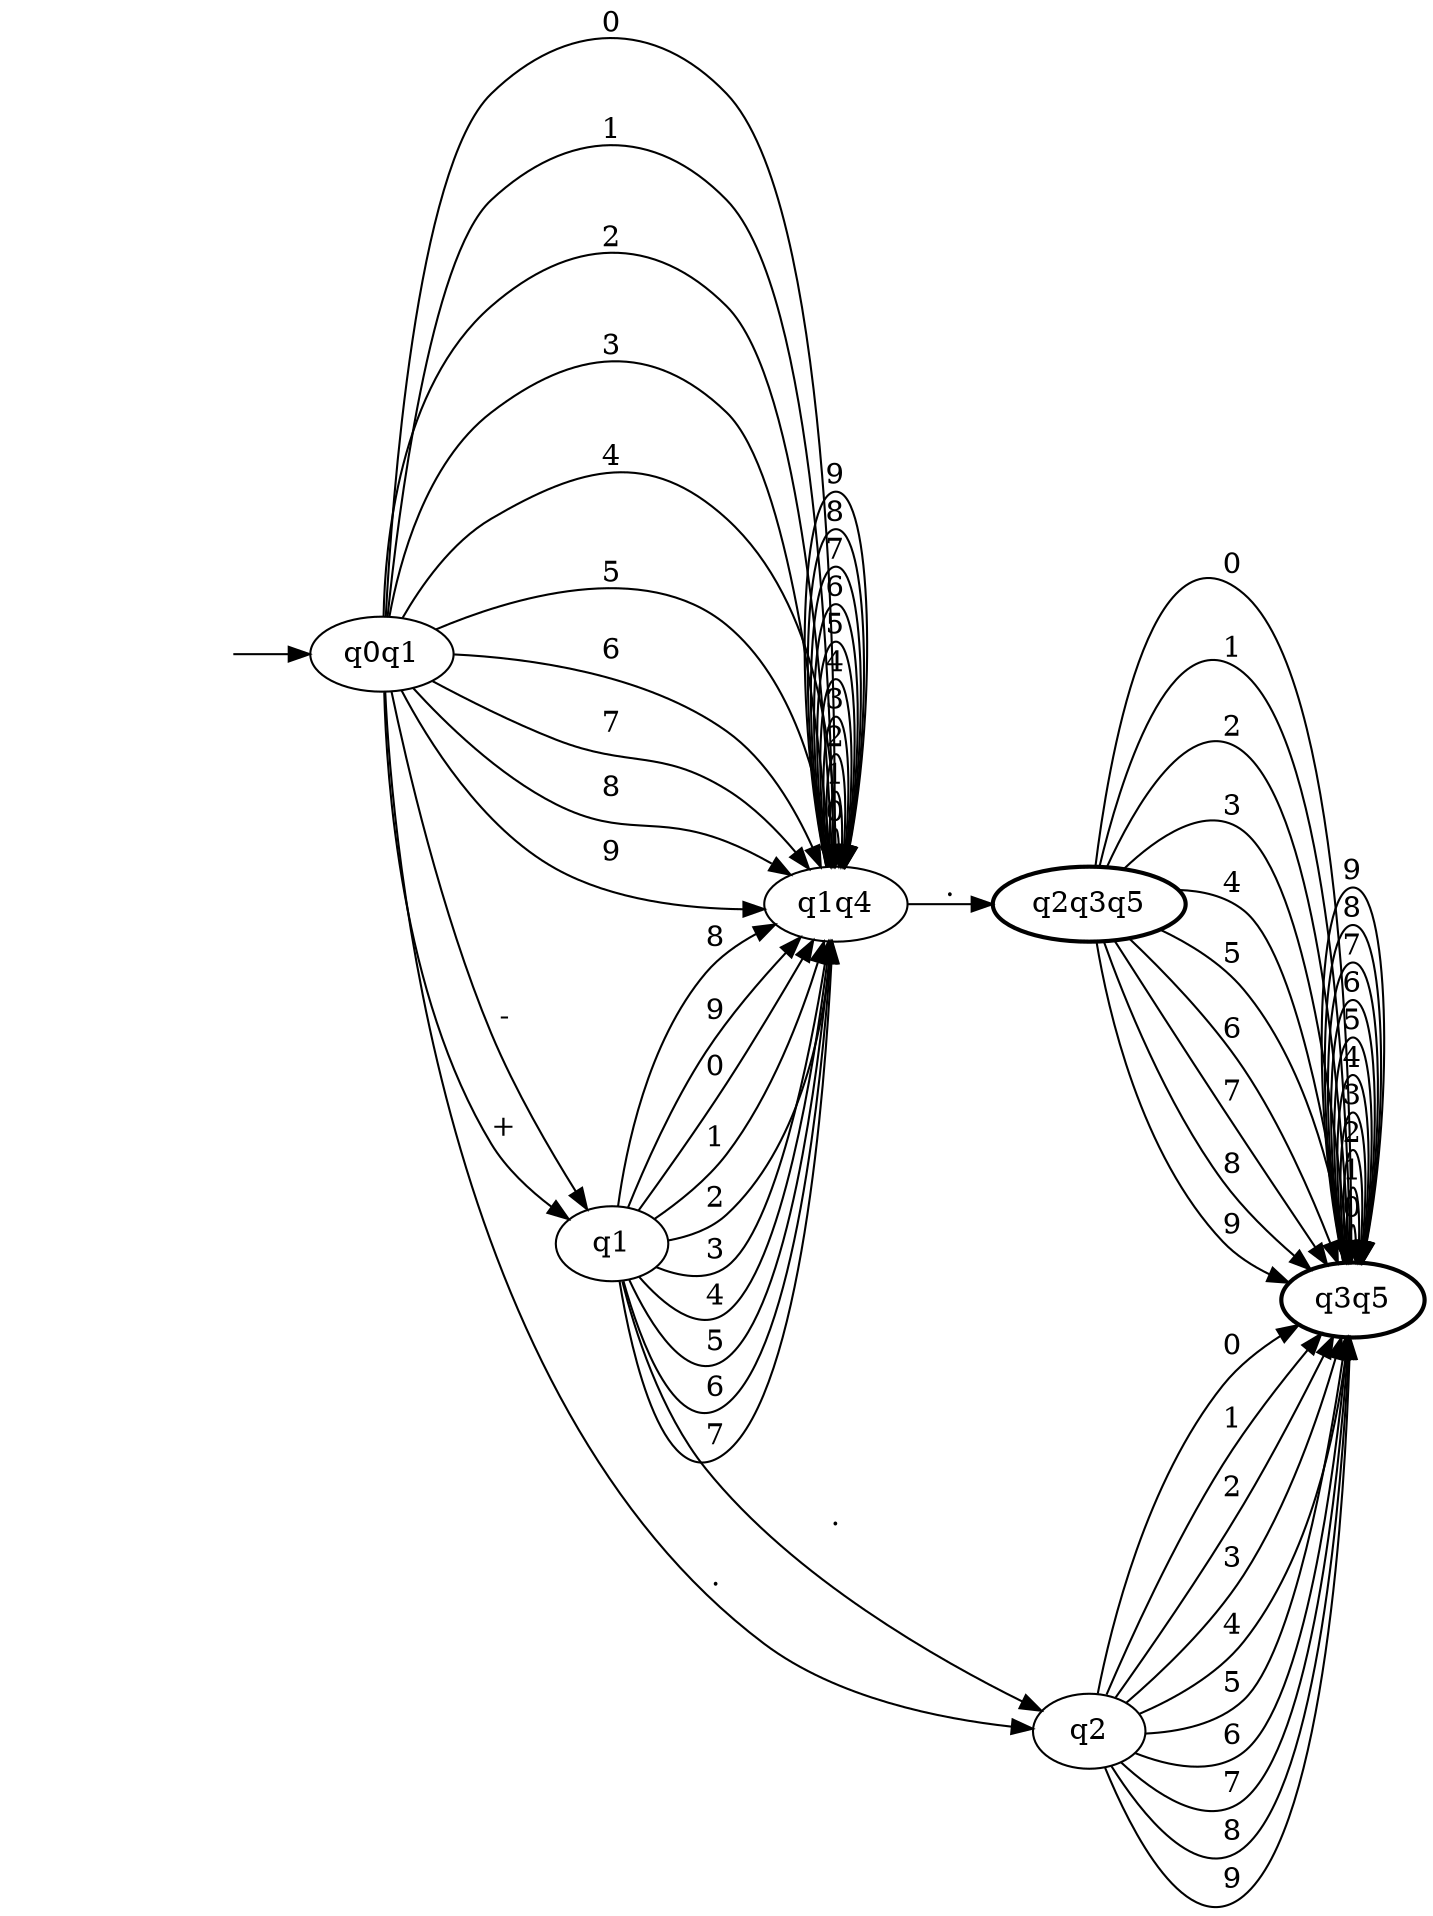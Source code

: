 digraph determinista  { rankdir=LR;
	_invisible [style="invis"];
	q0q1;
	q1q4;
	q2q3q5 [penwidth="2"];
	q3q5 [penwidth="2"];
	q2;
	q1;
	_invisible -> q0q1 ;
	q0q1 -> q1 [label="+"];
	q0q1 -> q1 [label="-"];
	q0q1 -> q2 [label="."];
	q0q1 -> q1q4 [label="0"];
	q0q1 -> q1q4 [label="1"];
	q0q1 -> q1q4 [label="2"];
	q0q1 -> q1q4 [label="3"];
	q0q1 -> q1q4 [label="4"];
	q0q1 -> q1q4 [label="5"];
	q0q1 -> q1q4 [label="6"];
	q0q1 -> q1q4 [label="7"];
	q0q1 -> q1q4 [label="8"];
	q0q1 -> q1q4 [label="9"];
	q1q4 -> q2q3q5 [label="."];
	q1q4 -> q1q4 [label="0"];
	q1q4 -> q1q4 [label="1"];
	q1q4 -> q1q4 [label="2"];
	q1q4 -> q1q4 [label="3"];
	q1q4 -> q1q4 [label="4"];
	q1q4 -> q1q4 [label="5"];
	q1q4 -> q1q4 [label="6"];
	q1q4 -> q1q4 [label="7"];
	q1q4 -> q1q4 [label="8"];
	q1q4 -> q1q4 [label="9"];
	q2q3q5 -> q3q5 [label="0"];
	q2q3q5 -> q3q5 [label="1"];
	q2q3q5 -> q3q5 [label="2"];
	q2q3q5 -> q3q5 [label="3"];
	q2q3q5 -> q3q5 [label="4"];
	q2q3q5 -> q3q5 [label="5"];
	q2q3q5 -> q3q5 [label="6"];
	q2q3q5 -> q3q5 [label="7"];
	q2q3q5 -> q3q5 [label="8"];
	q2q3q5 -> q3q5 [label="9"];
	q3q5 -> q3q5 [label="0"];
	q3q5 -> q3q5 [label="1"];
	q3q5 -> q3q5 [label="2"];
	q3q5 -> q3q5 [label="3"];
	q3q5 -> q3q5 [label="4"];
	q3q5 -> q3q5 [label="5"];
	q3q5 -> q3q5 [label="6"];
	q3q5 -> q3q5 [label="7"];
	q3q5 -> q3q5 [label="8"];
	q3q5 -> q3q5 [label="9"];
	q2 -> q3q5 [label="0"];
	q2 -> q3q5 [label="1"];
	q2 -> q3q5 [label="2"];
	q2 -> q3q5 [label="3"];
	q2 -> q3q5 [label="4"];
	q2 -> q3q5 [label="5"];
	q2 -> q3q5 [label="6"];
	q2 -> q3q5 [label="7"];
	q2 -> q3q5 [label="8"];
	q2 -> q3q5 [label="9"];
	q1 -> q2 [label="."];
	q1 -> q1q4 [label="0"];
	q1 -> q1q4 [label="1"];
	q1 -> q1q4 [label="2"];
	q1 -> q1q4 [label="3"];
	q1 -> q1q4 [label="4"];
	q1 -> q1q4 [label="5"];
	q1 -> q1q4 [label="6"];
	q1 -> q1q4 [label="7"];
	q1 -> q1q4 [label="8"];
	q1 -> q1q4 [label="9"];
}